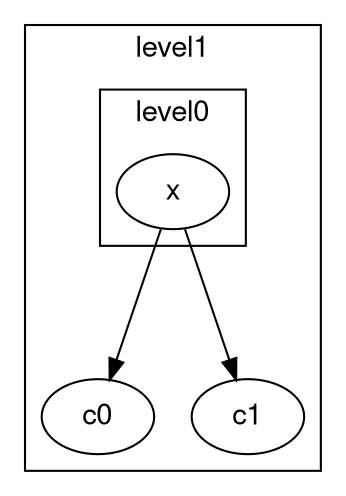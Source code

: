 digraph unix {
  graph [nodesep = 0.25; ranksep=1];
  fontname="Helvetica,Arial,sans-serif"
  node [fontname="Helvetica,Arial,sans-serif"]
  edge [fontname="Helvetica,Arial,sans-serif"]
  subgraph cluster_level1_4 {
    label = "level1"; // scope
    c0_8 [
      label = "c0"; // node
    ];
    c1_9 [
      label = "c1"; // node
    ];
    subgraph cluster_level0_5 {
      label = "level0"; // scope
      x_7 [
        label = "x"; // node
      ];
      
    }
    
  }
  "x_7" -> "c0_8";
  "x_7" -> "c1_9";
}
